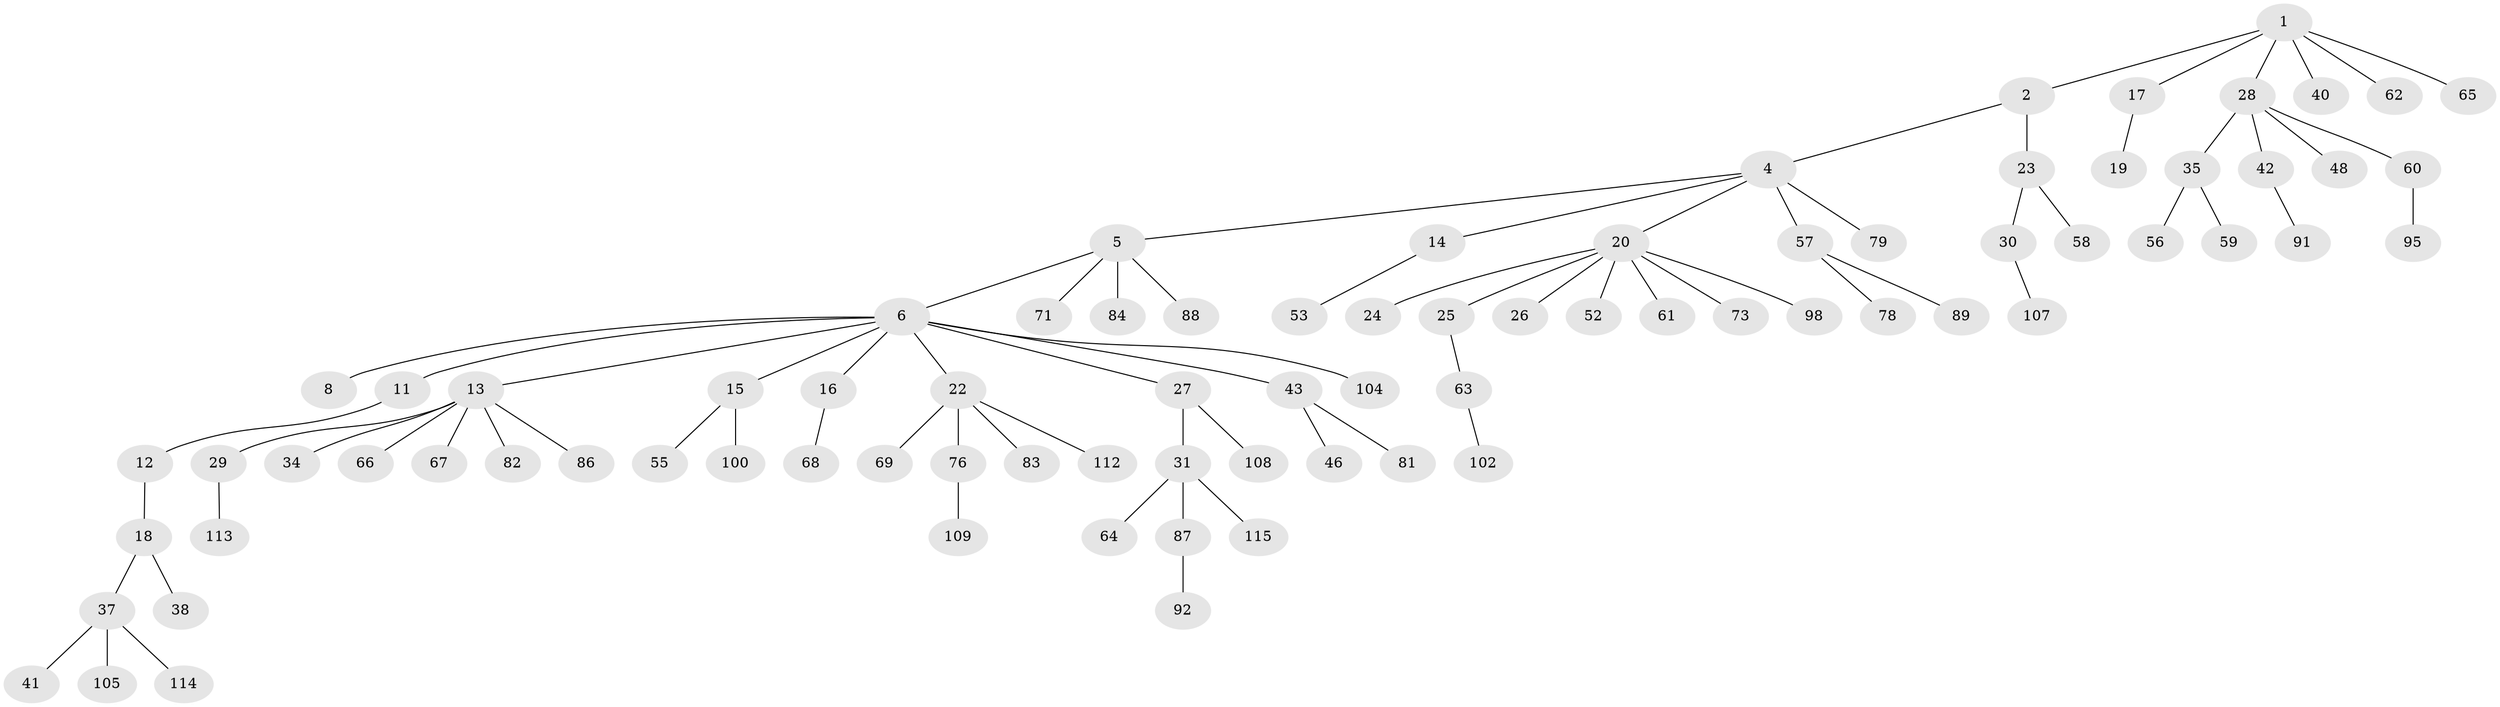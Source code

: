 // original degree distribution, {5: 0.043478260869565216, 4: 0.043478260869565216, 1: 0.5304347826086957, 7: 0.008695652173913044, 3: 0.16521739130434782, 2: 0.19130434782608696, 8: 0.008695652173913044, 6: 0.008695652173913044}
// Generated by graph-tools (version 1.1) at 2025/42/03/06/25 10:42:04]
// undirected, 81 vertices, 80 edges
graph export_dot {
graph [start="1"]
  node [color=gray90,style=filled];
  1 [super="+10"];
  2 [super="+3"];
  4 [super="+9"];
  5 [super="+51"];
  6 [super="+7"];
  8;
  11 [super="+32"];
  12 [super="+85"];
  13 [super="+21"];
  14 [super="+49"];
  15 [super="+45"];
  16;
  17 [super="+93"];
  18;
  19 [super="+70"];
  20 [super="+90"];
  22 [super="+33"];
  23 [super="+36"];
  24;
  25;
  26;
  27;
  28 [super="+44"];
  29;
  30;
  31 [super="+39"];
  34;
  35 [super="+77"];
  37 [super="+50"];
  38;
  40;
  41;
  42 [super="+103"];
  43 [super="+47"];
  46 [super="+54"];
  48;
  52 [super="+101"];
  53;
  55;
  56;
  57 [super="+75"];
  58;
  59;
  60;
  61 [super="+74"];
  62;
  63 [super="+106"];
  64;
  65;
  66 [super="+96"];
  67;
  68 [super="+72"];
  69 [super="+80"];
  71;
  73 [super="+111"];
  76;
  78;
  79;
  81;
  82 [super="+97"];
  83;
  84;
  86;
  87 [super="+94"];
  88;
  89;
  91;
  92;
  95 [super="+99"];
  98;
  100;
  102;
  104;
  105;
  107 [super="+110"];
  108;
  109;
  112;
  113;
  114;
  115;
  1 -- 2;
  1 -- 40;
  1 -- 62;
  1 -- 65;
  1 -- 28;
  1 -- 17;
  2 -- 4;
  2 -- 23;
  4 -- 5;
  4 -- 14;
  4 -- 57;
  4 -- 20;
  4 -- 79;
  5 -- 6;
  5 -- 71;
  5 -- 88;
  5 -- 84;
  6 -- 8;
  6 -- 11;
  6 -- 13;
  6 -- 22;
  6 -- 27;
  6 -- 16;
  6 -- 104;
  6 -- 43;
  6 -- 15;
  11 -- 12;
  12 -- 18;
  13 -- 82;
  13 -- 34;
  13 -- 67;
  13 -- 66;
  13 -- 29;
  13 -- 86;
  14 -- 53;
  15 -- 100;
  15 -- 55;
  16 -- 68;
  17 -- 19;
  18 -- 37;
  18 -- 38;
  20 -- 24;
  20 -- 25;
  20 -- 26;
  20 -- 52;
  20 -- 61;
  20 -- 73;
  20 -- 98;
  22 -- 69;
  22 -- 112;
  22 -- 83;
  22 -- 76;
  23 -- 30;
  23 -- 58;
  25 -- 63;
  27 -- 31;
  27 -- 108;
  28 -- 35;
  28 -- 42;
  28 -- 48;
  28 -- 60;
  29 -- 113;
  30 -- 107;
  31 -- 64;
  31 -- 87;
  31 -- 115;
  35 -- 56;
  35 -- 59;
  37 -- 41;
  37 -- 105;
  37 -- 114;
  42 -- 91;
  43 -- 46;
  43 -- 81;
  57 -- 78;
  57 -- 89;
  60 -- 95;
  63 -- 102;
  76 -- 109;
  87 -- 92;
}
